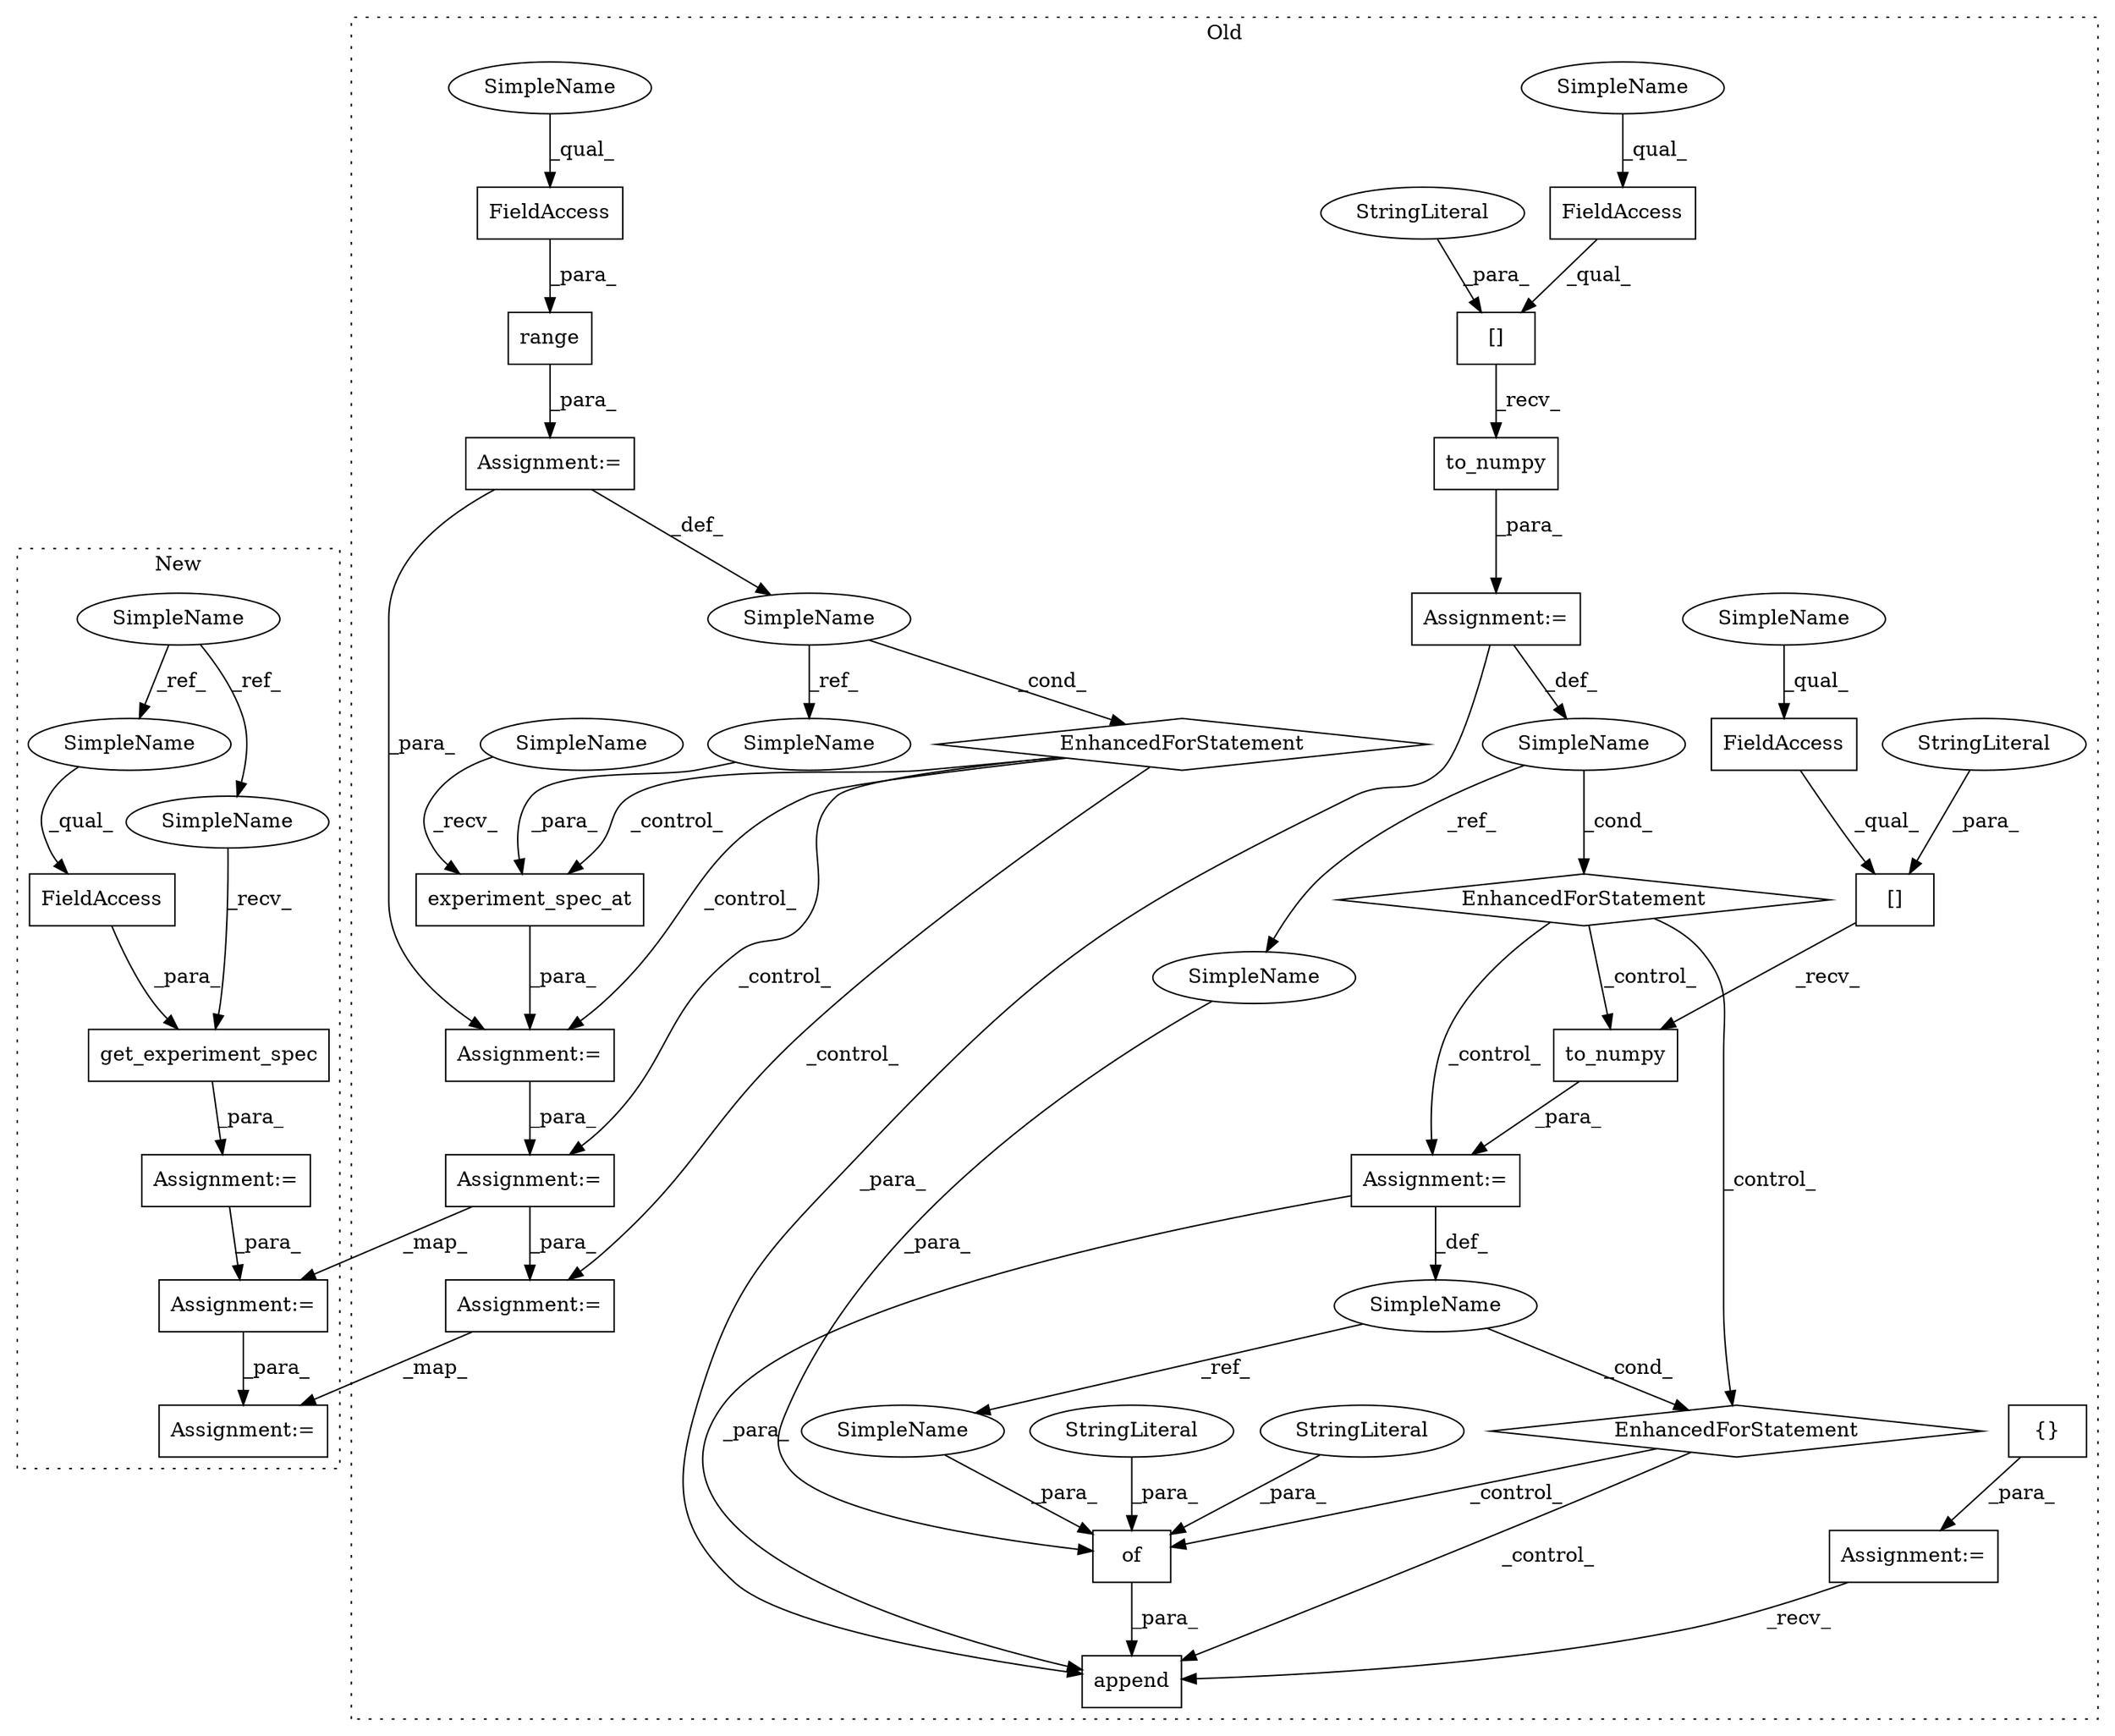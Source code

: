 digraph G {
subgraph cluster0 {
1 [label="EnhancedForStatement" a="70" s="26319,26408" l="53,2" shape="diamond"];
3 [label="SimpleName" a="42" s="26376" l="2" shape="ellipse"];
4 [label="experiment_spec_at" a="32" s="26431,26452" l="19,1" shape="box"];
6 [label="FieldAccess" a="22" s="25661" l="14" shape="box"];
7 [label="[]" a="2" s="25661,25682" l="15,1" shape="box"];
8 [label="FieldAccess" a="22" s="26387" l="20" shape="box"];
9 [label="to_numpy" a="32" s="25684" l="10" shape="box"];
10 [label="EnhancedForStatement" a="70" s="25593,25694" l="57,2" shape="diamond"];
11 [label="SimpleName" a="42" s="25654" l="4" shape="ellipse"];
12 [label="of" a="32" s="25730,25752" l="3,1" shape="box"];
13 [label="range" a="32" s="26381,26407" l="6,1" shape="box"];
14 [label="Assignment:=" a="7" s="26422" l="1" shape="box"];
15 [label="Assignment:=" a="7" s="26319,26408" l="53,2" shape="box"];
16 [label="StringLiteral" a="45" s="25676" l="6" shape="ellipse"];
18 [label="StringLiteral" a="45" s="25733" l="6" shape="ellipse"];
19 [label="Assignment:=" a="7" s="25593,25694" l="57,2" shape="box"];
20 [label="append" a="32" s="25719,25753" l="7,1" shape="box"];
21 [label="{}" a="4" s="25482" l="2" shape="box"];
22 [label="Assignment:=" a="7" s="25460" l="1" shape="box"];
24 [label="Assignment:=" a="7" s="27091" l="1" shape="box"];
26 [label="Assignment:=" a="7" s="26671" l="1" shape="box"];
28 [label="FieldAccess" a="22" s="25552" l="14" shape="box"];
29 [label="[]" a="2" s="25552,25571" l="15,1" shape="box"];
30 [label="EnhancedForStatement" a="70" s="25490,25583" l="53,2" shape="diamond"];
31 [label="to_numpy" a="32" s="25573" l="10" shape="box"];
32 [label="SimpleName" a="42" s="25547" l="2" shape="ellipse"];
33 [label="Assignment:=" a="7" s="25490,25583" l="53,2" shape="box"];
34 [label="StringLiteral" a="45" s="25745" l="4" shape="ellipse"];
35 [label="StringLiteral" a="45" s="25567" l="4" shape="ellipse"];
36 [label="SimpleName" a="42" s="25740" l="4" shape="ellipse"];
37 [label="SimpleName" a="42" s="25750" l="2" shape="ellipse"];
40 [label="SimpleName" a="42" s="26450" l="2" shape="ellipse"];
41 [label="SimpleName" a="42" s="26423" l="7" shape="ellipse"];
42 [label="SimpleName" a="42" s="26387" l="7" shape="ellipse"];
43 [label="SimpleName" a="42" s="25661" l="7" shape="ellipse"];
44 [label="SimpleName" a="42" s="25552" l="7" shape="ellipse"];
label = "Old";
style="dotted";
}
subgraph cluster1 {
2 [label="get_experiment_spec" a="32" s="23935,23986" l="20,1" shape="box"];
5 [label="SimpleName" a="42" s="22967" l="7" shape="ellipse"];
17 [label="Assignment:=" a="7" s="23926" l="1" shape="box"];
23 [label="Assignment:=" a="7" s="24597" l="1" shape="box"];
25 [label="FieldAccess" a="22" s="23955" l="31" shape="box"];
27 [label="Assignment:=" a="7" s="24193" l="1" shape="box"];
38 [label="SimpleName" a="42" s="23955" l="7" shape="ellipse"];
39 [label="SimpleName" a="42" s="23927" l="7" shape="ellipse"];
label = "New";
style="dotted";
}
1 -> 4 [label="_control_"];
1 -> 14 [label="_control_"];
1 -> 24 [label="_control_"];
1 -> 26 [label="_control_"];
2 -> 17 [label="_para_"];
3 -> 1 [label="_cond_"];
3 -> 40 [label="_ref_"];
4 -> 14 [label="_para_"];
5 -> 39 [label="_ref_"];
5 -> 38 [label="_ref_"];
6 -> 7 [label="_qual_"];
7 -> 9 [label="_recv_"];
8 -> 13 [label="_para_"];
9 -> 19 [label="_para_"];
10 -> 20 [label="_control_"];
10 -> 12 [label="_control_"];
11 -> 10 [label="_cond_"];
11 -> 36 [label="_ref_"];
12 -> 20 [label="_para_"];
13 -> 15 [label="_para_"];
14 -> 26 [label="_para_"];
15 -> 14 [label="_para_"];
15 -> 3 [label="_def_"];
16 -> 7 [label="_para_"];
17 -> 27 [label="_para_"];
18 -> 12 [label="_para_"];
19 -> 11 [label="_def_"];
19 -> 20 [label="_para_"];
21 -> 22 [label="_para_"];
22 -> 20 [label="_recv_"];
24 -> 23 [label="_map_"];
25 -> 2 [label="_para_"];
26 -> 24 [label="_para_"];
26 -> 27 [label="_map_"];
27 -> 23 [label="_para_"];
28 -> 29 [label="_qual_"];
29 -> 31 [label="_recv_"];
30 -> 19 [label="_control_"];
30 -> 10 [label="_control_"];
30 -> 9 [label="_control_"];
31 -> 33 [label="_para_"];
32 -> 30 [label="_cond_"];
32 -> 37 [label="_ref_"];
33 -> 32 [label="_def_"];
33 -> 20 [label="_para_"];
34 -> 12 [label="_para_"];
35 -> 29 [label="_para_"];
36 -> 12 [label="_para_"];
37 -> 12 [label="_para_"];
38 -> 25 [label="_qual_"];
39 -> 2 [label="_recv_"];
40 -> 4 [label="_para_"];
41 -> 4 [label="_recv_"];
42 -> 8 [label="_qual_"];
43 -> 6 [label="_qual_"];
44 -> 28 [label="_qual_"];
}